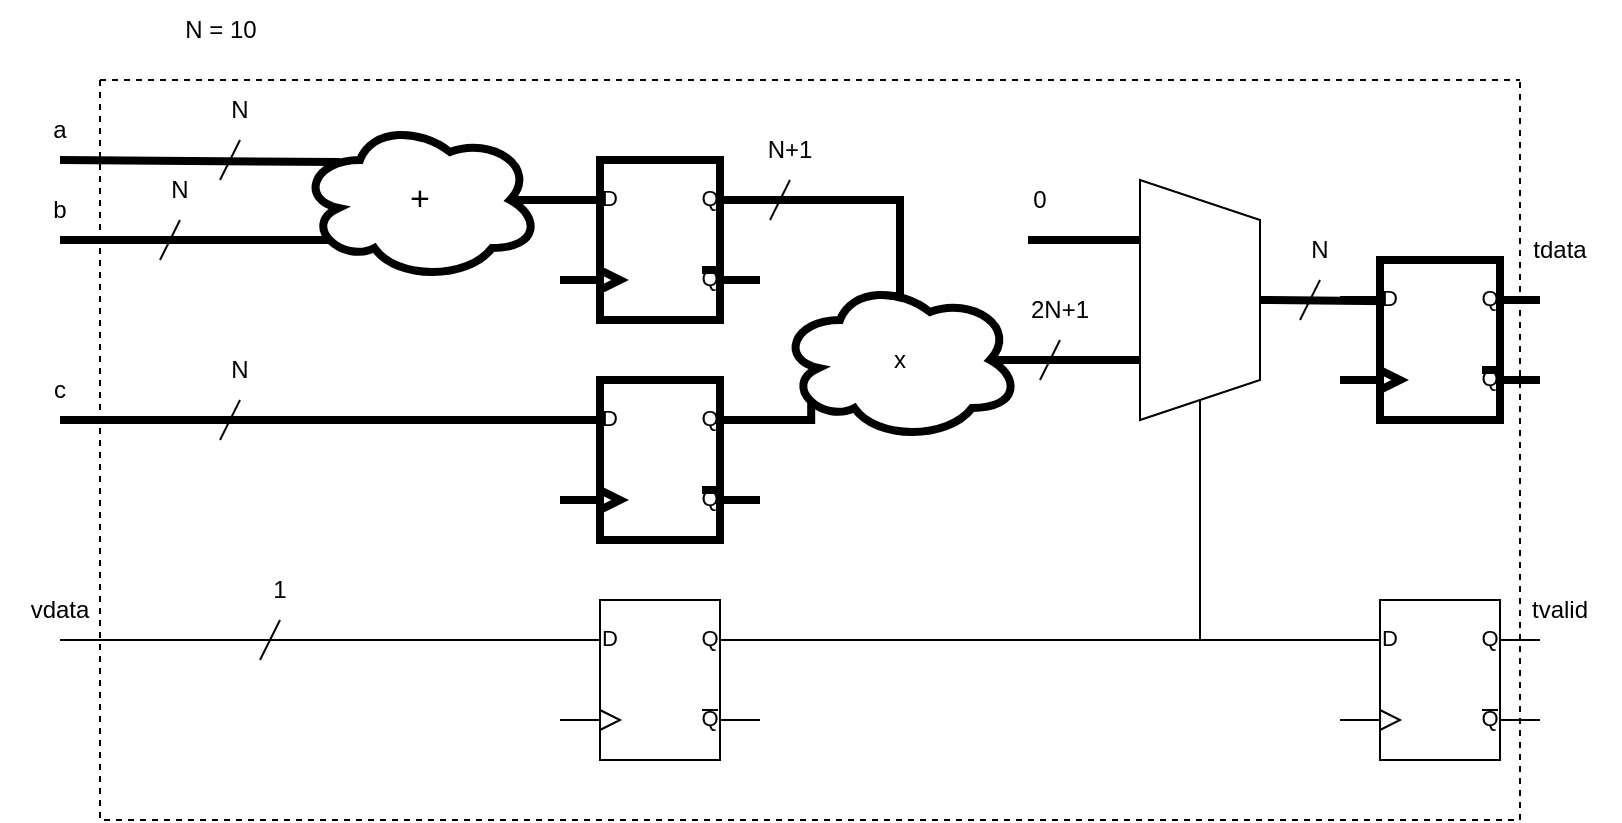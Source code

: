 <mxfile version="24.3.1" type="github">
  <diagram name="Page-1" id="YYzYJQCpNjQC7JcLpgzz">
    <mxGraphModel dx="1434" dy="795" grid="1" gridSize="10" guides="1" tooltips="1" connect="1" arrows="1" fold="1" page="1" pageScale="1" pageWidth="850" pageHeight="1100" math="0" shadow="0">
      <root>
        <mxCell id="0" />
        <mxCell id="1" parent="0" />
        <mxCell id="x1H8nxoaeSYTVMeM0lBN-1" value="" style="endArrow=none;html=1;rounded=0;strokeWidth=4;entryX=0.167;entryY=0.263;entryDx=0;entryDy=0;entryPerimeter=0;" parent="1" target="x1H8nxoaeSYTVMeM0lBN-4" edge="1">
          <mxGeometry width="50" height="50" relative="1" as="geometry">
            <mxPoint x="60" y="190" as="sourcePoint" />
            <mxPoint x="150" y="190" as="targetPoint" />
          </mxGeometry>
        </mxCell>
        <mxCell id="x1H8nxoaeSYTVMeM0lBN-2" value="" style="endArrow=none;html=1;rounded=0;strokeWidth=4;entryX=0.25;entryY=0.75;entryDx=0;entryDy=0;entryPerimeter=0;" parent="1" target="x1H8nxoaeSYTVMeM0lBN-4" edge="1">
          <mxGeometry width="50" height="50" relative="1" as="geometry">
            <mxPoint x="60" y="230" as="sourcePoint" />
            <mxPoint x="150" y="240" as="targetPoint" />
          </mxGeometry>
        </mxCell>
        <mxCell id="x1H8nxoaeSYTVMeM0lBN-3" value="" style="endArrow=none;html=1;rounded=0;strokeWidth=4;entryX=0;entryY=0.25;entryDx=0;entryDy=0;entryPerimeter=0;" parent="1" target="x1H8nxoaeSYTVMeM0lBN-8" edge="1">
          <mxGeometry width="50" height="50" relative="1" as="geometry">
            <mxPoint x="60" y="320" as="sourcePoint" />
            <mxPoint x="150" y="330" as="targetPoint" />
          </mxGeometry>
        </mxCell>
        <mxCell id="x1H8nxoaeSYTVMeM0lBN-4" value="&lt;font style=&quot;font-size: 17px;&quot;&gt;+&lt;/font&gt;" style="ellipse;shape=cloud;whiteSpace=wrap;html=1;strokeWidth=4;" parent="1" vertex="1">
          <mxGeometry x="180" y="170" width="120" height="80" as="geometry" />
        </mxCell>
        <mxCell id="x1H8nxoaeSYTVMeM0lBN-5" value="" style="verticalLabelPosition=bottom;shadow=0;dashed=0;align=center;html=1;verticalAlign=top;shape=mxgraph.electrical.logic_gates.d_type_flip-flop;strokeWidth=4;" parent="1" vertex="1">
          <mxGeometry x="310" y="190" width="100" height="80" as="geometry" />
        </mxCell>
        <mxCell id="x1H8nxoaeSYTVMeM0lBN-6" value="" style="endArrow=none;html=1;rounded=0;strokeWidth=4;exitX=0.875;exitY=0.5;exitDx=0;exitDy=0;exitPerimeter=0;entryX=0;entryY=0.25;entryDx=0;entryDy=0;entryPerimeter=0;" parent="1" source="x1H8nxoaeSYTVMeM0lBN-4" target="x1H8nxoaeSYTVMeM0lBN-5" edge="1">
          <mxGeometry width="50" height="50" relative="1" as="geometry">
            <mxPoint x="290" y="209.5" as="sourcePoint" />
            <mxPoint x="340" y="220" as="targetPoint" />
          </mxGeometry>
        </mxCell>
        <mxCell id="x1H8nxoaeSYTVMeM0lBN-15" style="edgeStyle=orthogonalEdgeStyle;rounded=0;orthogonalLoop=1;jettySize=auto;html=1;entryX=0.75;entryY=1;entryDx=0;entryDy=0;strokeWidth=4;endArrow=none;endFill=0;exitX=0.875;exitY=0.5;exitDx=0;exitDy=0;exitPerimeter=0;" parent="1" source="x1H8nxoaeSYTVMeM0lBN-7" target="x1H8nxoaeSYTVMeM0lBN-14" edge="1">
          <mxGeometry relative="1" as="geometry" />
        </mxCell>
        <mxCell id="x1H8nxoaeSYTVMeM0lBN-7" value="x" style="ellipse;shape=cloud;whiteSpace=wrap;html=1;strokeWidth=4;" parent="1" vertex="1">
          <mxGeometry x="420" y="250" width="120" height="80" as="geometry" />
        </mxCell>
        <mxCell id="x1H8nxoaeSYTVMeM0lBN-8" value="" style="verticalLabelPosition=bottom;shadow=0;dashed=0;align=center;html=1;verticalAlign=top;shape=mxgraph.electrical.logic_gates.d_type_flip-flop;strokeWidth=4;" parent="1" vertex="1">
          <mxGeometry x="310" y="300" width="100" height="80" as="geometry" />
        </mxCell>
        <mxCell id="x1H8nxoaeSYTVMeM0lBN-9" style="edgeStyle=orthogonalEdgeStyle;rounded=0;orthogonalLoop=1;jettySize=auto;html=1;exitX=1;exitY=0.25;exitDx=0;exitDy=0;exitPerimeter=0;entryX=0.13;entryY=0.77;entryDx=0;entryDy=0;entryPerimeter=0;strokeWidth=4;endArrow=none;endFill=0;" parent="1" source="x1H8nxoaeSYTVMeM0lBN-8" target="x1H8nxoaeSYTVMeM0lBN-7" edge="1">
          <mxGeometry relative="1" as="geometry" />
        </mxCell>
        <mxCell id="x1H8nxoaeSYTVMeM0lBN-10" style="edgeStyle=orthogonalEdgeStyle;rounded=0;orthogonalLoop=1;jettySize=auto;html=1;exitX=1;exitY=0.25;exitDx=0;exitDy=0;exitPerimeter=0;entryX=0.458;entryY=0.1;entryDx=0;entryDy=0;entryPerimeter=0;endArrow=none;endFill=0;strokeWidth=4;" parent="1" source="x1H8nxoaeSYTVMeM0lBN-5" target="x1H8nxoaeSYTVMeM0lBN-7" edge="1">
          <mxGeometry relative="1" as="geometry">
            <Array as="points">
              <mxPoint x="480" y="210" />
              <mxPoint x="480" y="258" />
            </Array>
          </mxGeometry>
        </mxCell>
        <mxCell id="x1H8nxoaeSYTVMeM0lBN-11" value="" style="endArrow=none;html=1;rounded=0;strokeWidth=1;entryX=0;entryY=0.25;entryDx=0;entryDy=0;entryPerimeter=0;" parent="1" edge="1">
          <mxGeometry width="50" height="50" relative="1" as="geometry">
            <mxPoint x="60" y="430" as="sourcePoint" />
            <mxPoint x="310" y="430" as="targetPoint" />
          </mxGeometry>
        </mxCell>
        <mxCell id="x1H8nxoaeSYTVMeM0lBN-13" style="edgeStyle=orthogonalEdgeStyle;rounded=0;orthogonalLoop=1;jettySize=auto;html=1;exitX=1;exitY=0.25;exitDx=0;exitDy=0;exitPerimeter=0;endArrow=none;endFill=0;" parent="1" source="x1H8nxoaeSYTVMeM0lBN-12" target="x1H8nxoaeSYTVMeM0lBN-14" edge="1">
          <mxGeometry relative="1" as="geometry">
            <mxPoint x="590" y="430" as="targetPoint" />
          </mxGeometry>
        </mxCell>
        <mxCell id="x1H8nxoaeSYTVMeM0lBN-12" value="" style="verticalLabelPosition=bottom;shadow=0;dashed=0;align=center;html=1;verticalAlign=top;shape=mxgraph.electrical.logic_gates.d_type_flip-flop;strokeWidth=1;" parent="1" vertex="1">
          <mxGeometry x="310" y="410" width="100" height="80" as="geometry" />
        </mxCell>
        <mxCell id="x1H8nxoaeSYTVMeM0lBN-14" value="" style="shape=trapezoid;perimeter=trapezoidPerimeter;whiteSpace=wrap;html=1;fixedSize=1;rotation=90;" parent="1" vertex="1">
          <mxGeometry x="570" y="230" width="120" height="60" as="geometry" />
        </mxCell>
        <mxCell id="x1H8nxoaeSYTVMeM0lBN-16" value="" style="endArrow=none;html=1;rounded=0;strokeWidth=4;entryX=0.25;entryY=1;entryDx=0;entryDy=0;exitX=0.44;exitY=1.167;exitDx=0;exitDy=0;exitPerimeter=0;" parent="1" target="x1H8nxoaeSYTVMeM0lBN-14" edge="1" source="x1H8nxoaeSYTVMeM0lBN-30">
          <mxGeometry width="50" height="50" relative="1" as="geometry">
            <mxPoint x="520" y="229" as="sourcePoint" />
            <mxPoint x="590" y="230" as="targetPoint" />
          </mxGeometry>
        </mxCell>
        <mxCell id="x1H8nxoaeSYTVMeM0lBN-17" value="" style="endArrow=none;html=1;rounded=0;strokeWidth=4;entryX=0.25;entryY=1;entryDx=0;entryDy=0;exitX=0.5;exitY=0;exitDx=0;exitDy=0;" parent="1" source="x1H8nxoaeSYTVMeM0lBN-14" edge="1">
          <mxGeometry width="50" height="50" relative="1" as="geometry">
            <mxPoint x="680" y="260" as="sourcePoint" />
            <mxPoint x="760" y="261" as="targetPoint" />
          </mxGeometry>
        </mxCell>
        <mxCell id="x1H8nxoaeSYTVMeM0lBN-18" value="" style="endArrow=none;html=1;rounded=0;" parent="1" edge="1">
          <mxGeometry width="50" height="50" relative="1" as="geometry">
            <mxPoint x="160" y="440" as="sourcePoint" />
            <mxPoint x="170" y="420" as="targetPoint" />
          </mxGeometry>
        </mxCell>
        <mxCell id="x1H8nxoaeSYTVMeM0lBN-19" value="1" style="text;html=1;align=center;verticalAlign=middle;whiteSpace=wrap;rounded=0;" parent="1" vertex="1">
          <mxGeometry x="140" y="390" width="60" height="30" as="geometry" />
        </mxCell>
        <mxCell id="x1H8nxoaeSYTVMeM0lBN-20" value="" style="endArrow=none;html=1;rounded=0;" parent="1" edge="1">
          <mxGeometry width="50" height="50" relative="1" as="geometry">
            <mxPoint x="140" y="330" as="sourcePoint" />
            <mxPoint x="150" y="310" as="targetPoint" />
          </mxGeometry>
        </mxCell>
        <mxCell id="x1H8nxoaeSYTVMeM0lBN-21" value="N" style="text;html=1;align=center;verticalAlign=middle;whiteSpace=wrap;rounded=0;" parent="1" vertex="1">
          <mxGeometry x="120" y="280" width="60" height="30" as="geometry" />
        </mxCell>
        <mxCell id="x1H8nxoaeSYTVMeM0lBN-22" value="" style="endArrow=none;html=1;rounded=0;" parent="1" edge="1">
          <mxGeometry width="50" height="50" relative="1" as="geometry">
            <mxPoint x="110" y="240" as="sourcePoint" />
            <mxPoint x="120" y="220" as="targetPoint" />
          </mxGeometry>
        </mxCell>
        <mxCell id="x1H8nxoaeSYTVMeM0lBN-23" value="N" style="text;html=1;align=center;verticalAlign=middle;whiteSpace=wrap;rounded=0;" parent="1" vertex="1">
          <mxGeometry x="90" y="190" width="60" height="30" as="geometry" />
        </mxCell>
        <mxCell id="x1H8nxoaeSYTVMeM0lBN-24" value="" style="endArrow=none;html=1;rounded=0;" parent="1" edge="1">
          <mxGeometry width="50" height="50" relative="1" as="geometry">
            <mxPoint x="140" y="200" as="sourcePoint" />
            <mxPoint x="150" y="180" as="targetPoint" />
          </mxGeometry>
        </mxCell>
        <mxCell id="x1H8nxoaeSYTVMeM0lBN-25" value="N" style="text;html=1;align=center;verticalAlign=middle;whiteSpace=wrap;rounded=0;" parent="1" vertex="1">
          <mxGeometry x="120" y="150" width="60" height="30" as="geometry" />
        </mxCell>
        <mxCell id="x1H8nxoaeSYTVMeM0lBN-26" value="c" style="text;html=1;align=center;verticalAlign=middle;whiteSpace=wrap;rounded=0;" parent="1" vertex="1">
          <mxGeometry x="30" y="290" width="60" height="30" as="geometry" />
        </mxCell>
        <mxCell id="x1H8nxoaeSYTVMeM0lBN-27" value="b" style="text;html=1;align=center;verticalAlign=middle;whiteSpace=wrap;rounded=0;" parent="1" vertex="1">
          <mxGeometry x="30" y="200" width="60" height="30" as="geometry" />
        </mxCell>
        <mxCell id="x1H8nxoaeSYTVMeM0lBN-28" value="a" style="text;html=1;align=center;verticalAlign=middle;whiteSpace=wrap;rounded=0;" parent="1" vertex="1">
          <mxGeometry x="30" y="160" width="60" height="30" as="geometry" />
        </mxCell>
        <mxCell id="x1H8nxoaeSYTVMeM0lBN-29" value="vdata" style="text;html=1;align=center;verticalAlign=middle;whiteSpace=wrap;rounded=0;" parent="1" vertex="1">
          <mxGeometry x="30" y="400" width="60" height="30" as="geometry" />
        </mxCell>
        <mxCell id="x1H8nxoaeSYTVMeM0lBN-30" value="0" style="text;html=1;align=center;verticalAlign=middle;whiteSpace=wrap;rounded=0;" parent="1" vertex="1">
          <mxGeometry x="500" y="195" width="100" height="30" as="geometry" />
        </mxCell>
        <mxCell id="x1H8nxoaeSYTVMeM0lBN-31" value="" style="endArrow=none;html=1;rounded=0;" parent="1" edge="1">
          <mxGeometry width="50" height="50" relative="1" as="geometry">
            <mxPoint x="415" y="220" as="sourcePoint" />
            <mxPoint x="425" y="200" as="targetPoint" />
          </mxGeometry>
        </mxCell>
        <mxCell id="x1H8nxoaeSYTVMeM0lBN-32" value="N+1" style="text;html=1;align=center;verticalAlign=middle;whiteSpace=wrap;rounded=0;" parent="1" vertex="1">
          <mxGeometry x="395" y="170" width="60" height="30" as="geometry" />
        </mxCell>
        <mxCell id="x1H8nxoaeSYTVMeM0lBN-33" value="" style="endArrow=none;html=1;rounded=0;" parent="1" edge="1">
          <mxGeometry width="50" height="50" relative="1" as="geometry">
            <mxPoint x="550" y="300" as="sourcePoint" />
            <mxPoint x="560" y="280" as="targetPoint" />
          </mxGeometry>
        </mxCell>
        <mxCell id="x1H8nxoaeSYTVMeM0lBN-34" value="2N+1" style="text;html=1;align=center;verticalAlign=middle;whiteSpace=wrap;rounded=0;" parent="1" vertex="1">
          <mxGeometry x="530" y="250" width="60" height="30" as="geometry" />
        </mxCell>
        <mxCell id="x1H8nxoaeSYTVMeM0lBN-35" value="tdata" style="text;html=1;align=center;verticalAlign=middle;whiteSpace=wrap;rounded=0;" parent="1" vertex="1">
          <mxGeometry x="780" y="220" width="60" height="30" as="geometry" />
        </mxCell>
        <mxCell id="x1H8nxoaeSYTVMeM0lBN-36" value="" style="endArrow=none;html=1;rounded=0;" parent="1" edge="1">
          <mxGeometry width="50" height="50" relative="1" as="geometry">
            <mxPoint x="680" y="270" as="sourcePoint" />
            <mxPoint x="690" y="250" as="targetPoint" />
          </mxGeometry>
        </mxCell>
        <mxCell id="x1H8nxoaeSYTVMeM0lBN-37" value="N" style="text;html=1;align=center;verticalAlign=middle;whiteSpace=wrap;rounded=0;" parent="1" vertex="1">
          <mxGeometry x="660" y="220" width="60" height="30" as="geometry" />
        </mxCell>
        <mxCell id="z3o4nVz8MrJHIRv-wuAN-1" value="" style="endArrow=none;html=1;rounded=0;" edge="1" parent="1">
          <mxGeometry width="50" height="50" relative="1" as="geometry">
            <mxPoint x="610" y="430" as="sourcePoint" />
            <mxPoint x="710" y="430" as="targetPoint" />
          </mxGeometry>
        </mxCell>
        <mxCell id="z3o4nVz8MrJHIRv-wuAN-2" value="&lt;div&gt;tvalid&lt;/div&gt;" style="text;html=1;align=center;verticalAlign=middle;whiteSpace=wrap;rounded=0;" vertex="1" parent="1">
          <mxGeometry x="780" y="400" width="60" height="30" as="geometry" />
        </mxCell>
        <mxCell id="z3o4nVz8MrJHIRv-wuAN-3" value="N = 10" style="text;html=1;align=center;verticalAlign=middle;resizable=0;points=[];autosize=1;strokeColor=none;fillColor=none;" vertex="1" parent="1">
          <mxGeometry x="110" y="110" width="60" height="30" as="geometry" />
        </mxCell>
        <mxCell id="z3o4nVz8MrJHIRv-wuAN-4" value="" style="verticalLabelPosition=bottom;shadow=0;dashed=0;align=center;html=1;verticalAlign=top;shape=mxgraph.electrical.logic_gates.d_type_flip-flop;strokeWidth=4;" vertex="1" parent="1">
          <mxGeometry x="700" y="240" width="100" height="80" as="geometry" />
        </mxCell>
        <mxCell id="z3o4nVz8MrJHIRv-wuAN-5" value="" style="verticalLabelPosition=bottom;shadow=0;dashed=0;align=center;html=1;verticalAlign=top;shape=mxgraph.electrical.logic_gates.d_type_flip-flop;strokeWidth=1;" vertex="1" parent="1">
          <mxGeometry x="700" y="410" width="100" height="80" as="geometry" />
        </mxCell>
        <mxCell id="z3o4nVz8MrJHIRv-wuAN-7" value="" style="swimlane;startSize=0;dashed=1;" vertex="1" parent="1">
          <mxGeometry x="80" y="150" width="710" height="370" as="geometry" />
        </mxCell>
      </root>
    </mxGraphModel>
  </diagram>
</mxfile>
